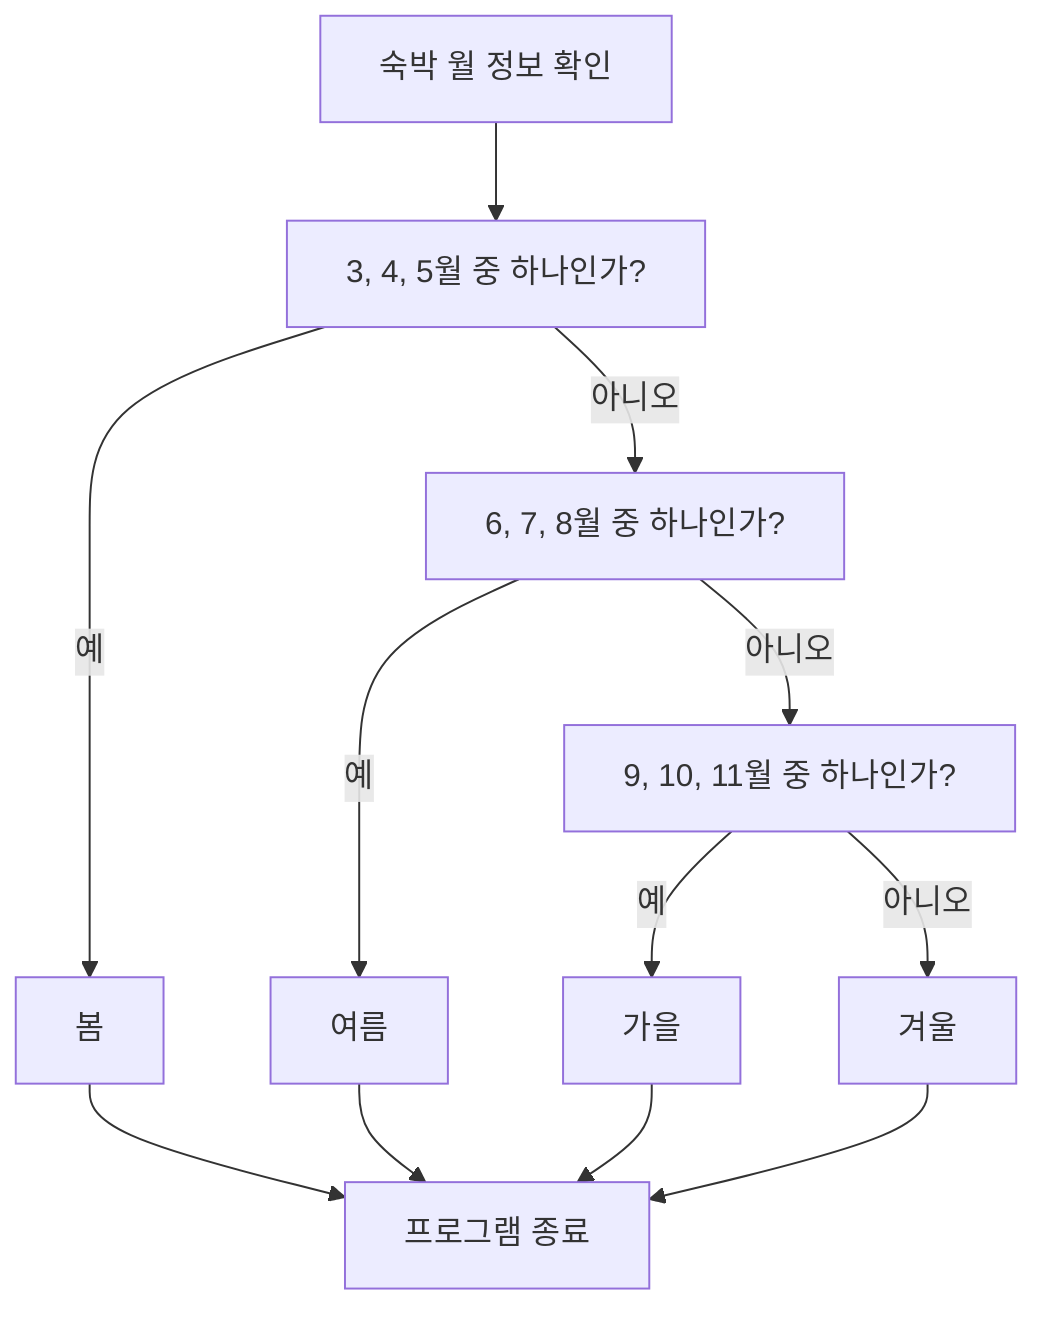 graph TD
    B[숙박 월 정보 확인]
    B --> C[3, 4, 5월 중 하나인가?]
    C -->|예| D[봄]
    C -->|아니오| E[6, 7, 8월 중 하나인가?]
    E -->|예| F[여름]
    E -->|아니오| G[9, 10, 11월 중 하나인가?]
    G -->|예| H[가을]
    G -->|아니오| I[겨울]
    D --> J[프로그램 종료]
    F --> J
    H --> J
    I --> J